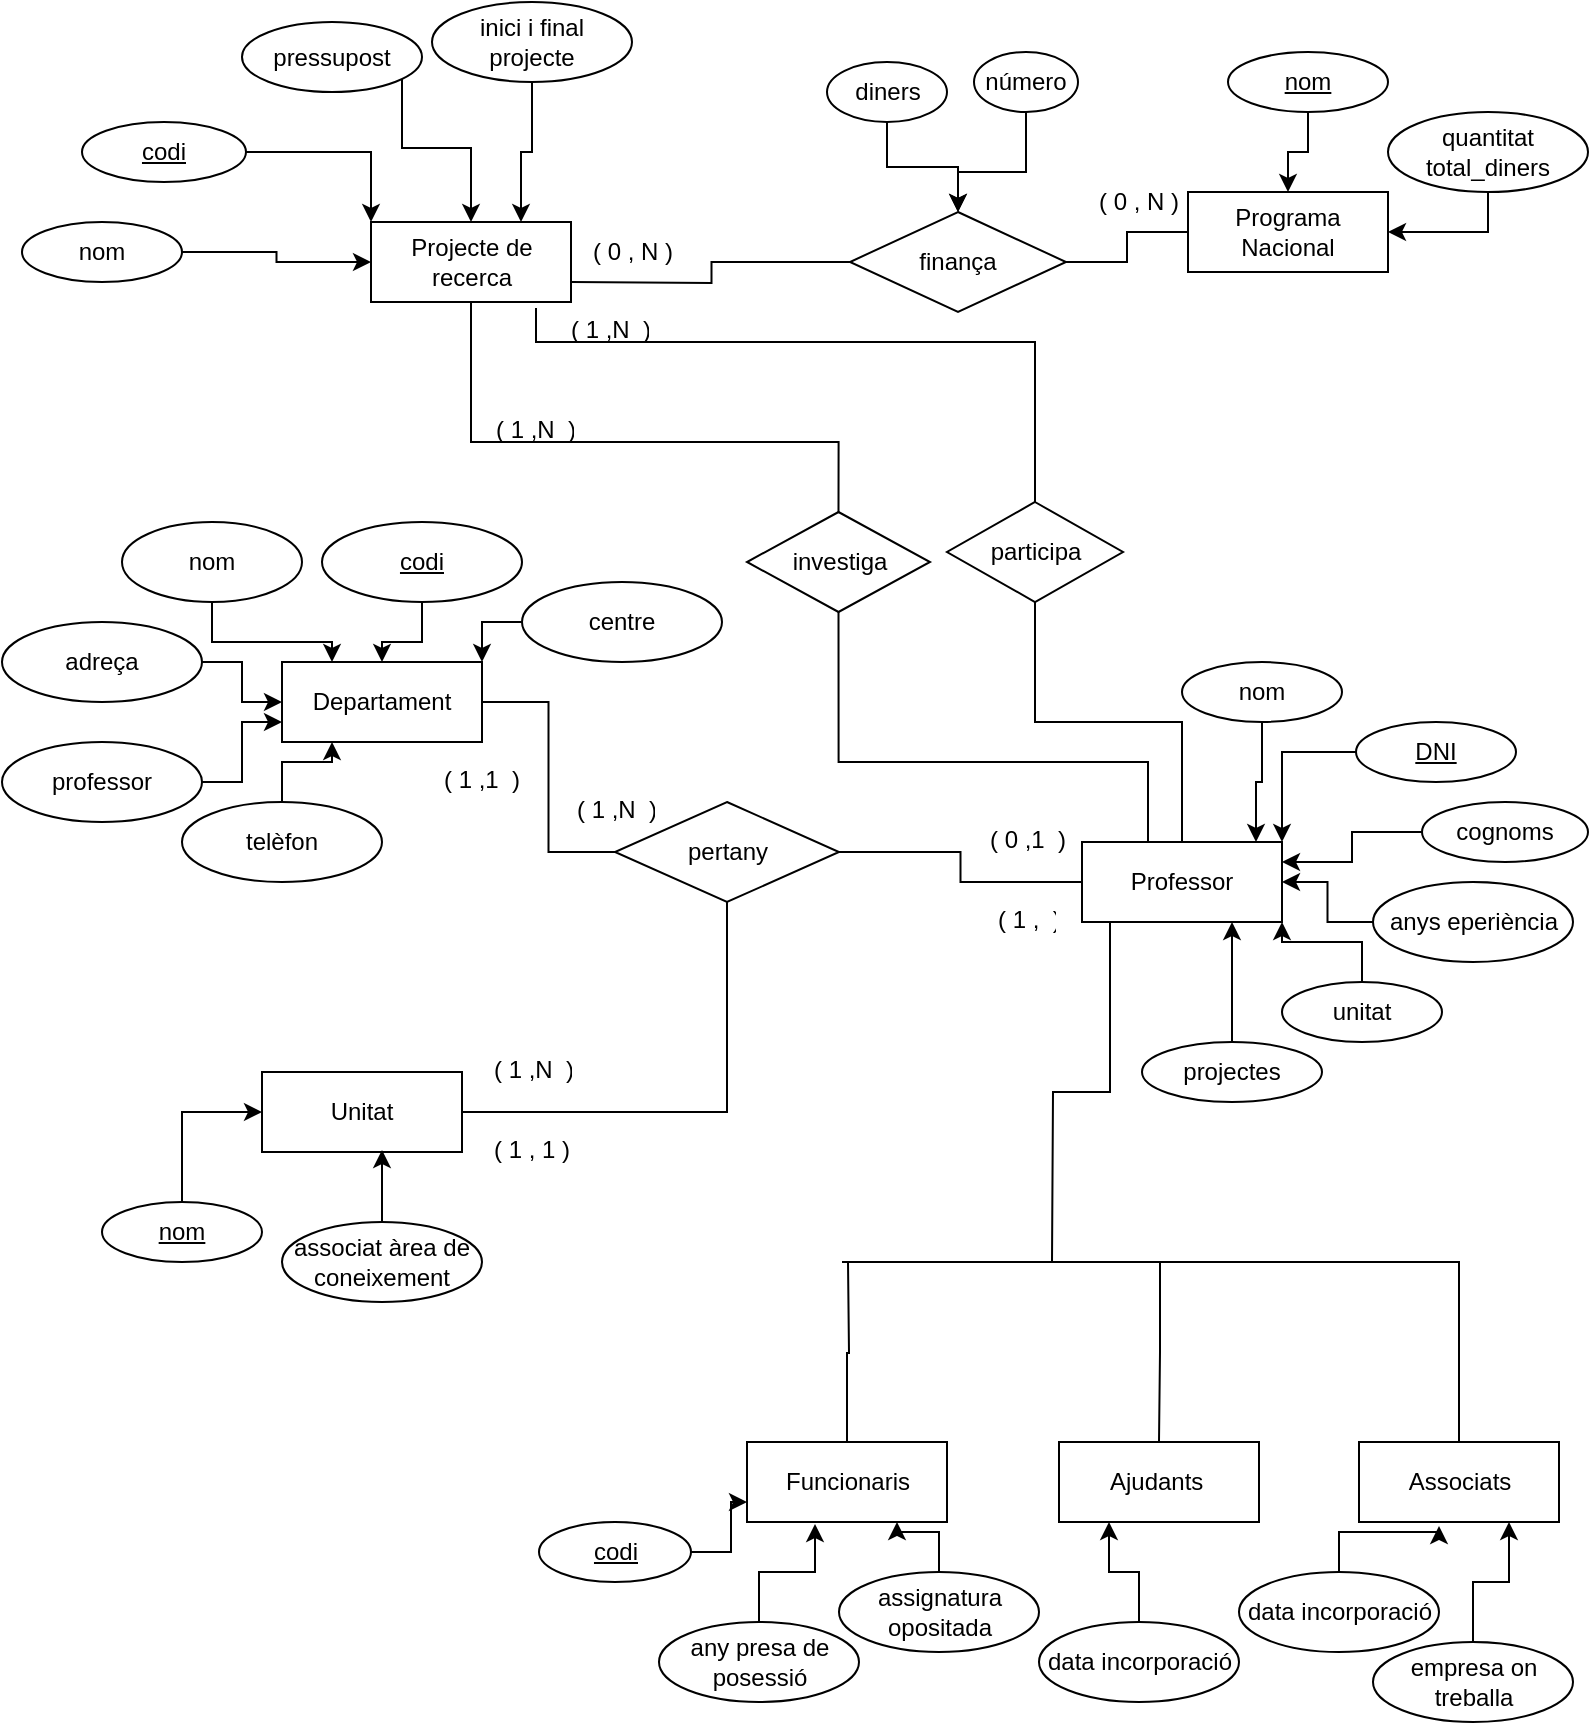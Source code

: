 <mxfile version="15.4.3" type="device"><diagram id="yfutF9VBBBx9h7LmLGyu" name="Page-1"><mxGraphModel dx="732" dy="793" grid="1" gridSize="10" guides="1" tooltips="1" connect="1" arrows="1" fold="1" page="1" pageScale="1" pageWidth="827" pageHeight="1169" math="0" shadow="0"><root><mxCell id="0"/><mxCell id="1" parent="0"/><mxCell id="xqXz4F04w7MAKQdVUbY2-1" value="Departament" style="whiteSpace=wrap;html=1;align=center;" vertex="1" parent="1"><mxGeometry x="160" y="380" width="100" height="40" as="geometry"/></mxCell><mxCell id="xqXz4F04w7MAKQdVUbY2-10" style="edgeStyle=orthogonalEdgeStyle;rounded=0;orthogonalLoop=1;jettySize=auto;html=1;entryX=0.25;entryY=0;entryDx=0;entryDy=0;" edge="1" parent="1" source="xqXz4F04w7MAKQdVUbY2-2" target="xqXz4F04w7MAKQdVUbY2-1"><mxGeometry relative="1" as="geometry"/></mxCell><mxCell id="xqXz4F04w7MAKQdVUbY2-2" value="nom" style="ellipse;whiteSpace=wrap;html=1;align=center;" vertex="1" parent="1"><mxGeometry x="80" y="310" width="90" height="40" as="geometry"/></mxCell><mxCell id="xqXz4F04w7MAKQdVUbY2-14" style="edgeStyle=orthogonalEdgeStyle;rounded=0;orthogonalLoop=1;jettySize=auto;html=1;entryX=0.5;entryY=0;entryDx=0;entryDy=0;" edge="1" parent="1" source="xqXz4F04w7MAKQdVUbY2-3" target="xqXz4F04w7MAKQdVUbY2-1"><mxGeometry relative="1" as="geometry"/></mxCell><mxCell id="xqXz4F04w7MAKQdVUbY2-3" value="codi" style="ellipse;whiteSpace=wrap;html=1;align=center;fontStyle=4;" vertex="1" parent="1"><mxGeometry x="180" y="310" width="100" height="40" as="geometry"/></mxCell><mxCell id="xqXz4F04w7MAKQdVUbY2-8" style="edgeStyle=orthogonalEdgeStyle;rounded=0;orthogonalLoop=1;jettySize=auto;html=1;entryX=1;entryY=0;entryDx=0;entryDy=0;" edge="1" parent="1" source="xqXz4F04w7MAKQdVUbY2-4" target="xqXz4F04w7MAKQdVUbY2-1"><mxGeometry relative="1" as="geometry"/></mxCell><mxCell id="xqXz4F04w7MAKQdVUbY2-4" value="centre" style="ellipse;whiteSpace=wrap;html=1;align=center;" vertex="1" parent="1"><mxGeometry x="280" y="340" width="100" height="40" as="geometry"/></mxCell><mxCell id="xqXz4F04w7MAKQdVUbY2-11" style="edgeStyle=orthogonalEdgeStyle;rounded=0;orthogonalLoop=1;jettySize=auto;html=1;" edge="1" parent="1" source="xqXz4F04w7MAKQdVUbY2-5" target="xqXz4F04w7MAKQdVUbY2-1"><mxGeometry relative="1" as="geometry"/></mxCell><mxCell id="xqXz4F04w7MAKQdVUbY2-5" value="adreça" style="ellipse;whiteSpace=wrap;html=1;align=center;" vertex="1" parent="1"><mxGeometry x="20" y="360" width="100" height="40" as="geometry"/></mxCell><mxCell id="xqXz4F04w7MAKQdVUbY2-12" style="edgeStyle=orthogonalEdgeStyle;rounded=0;orthogonalLoop=1;jettySize=auto;html=1;entryX=0;entryY=0.75;entryDx=0;entryDy=0;" edge="1" parent="1" source="xqXz4F04w7MAKQdVUbY2-6" target="xqXz4F04w7MAKQdVUbY2-1"><mxGeometry relative="1" as="geometry"/></mxCell><mxCell id="xqXz4F04w7MAKQdVUbY2-6" value="professor" style="ellipse;whiteSpace=wrap;html=1;align=center;" vertex="1" parent="1"><mxGeometry x="20" y="420" width="100" height="40" as="geometry"/></mxCell><mxCell id="xqXz4F04w7MAKQdVUbY2-13" style="edgeStyle=orthogonalEdgeStyle;rounded=0;orthogonalLoop=1;jettySize=auto;html=1;entryX=0.25;entryY=1;entryDx=0;entryDy=0;" edge="1" parent="1" source="xqXz4F04w7MAKQdVUbY2-7" target="xqXz4F04w7MAKQdVUbY2-1"><mxGeometry relative="1" as="geometry"/></mxCell><mxCell id="xqXz4F04w7MAKQdVUbY2-7" value="telèfon" style="ellipse;whiteSpace=wrap;html=1;align=center;" vertex="1" parent="1"><mxGeometry x="110" y="450" width="100" height="40" as="geometry"/></mxCell><mxCell id="xqXz4F04w7MAKQdVUbY2-15" value="Professor" style="whiteSpace=wrap;html=1;align=center;" vertex="1" parent="1"><mxGeometry x="560" y="470" width="100" height="40" as="geometry"/></mxCell><mxCell id="xqXz4F04w7MAKQdVUbY2-22" style="edgeStyle=orthogonalEdgeStyle;rounded=0;orthogonalLoop=1;jettySize=auto;html=1;entryX=0.87;entryY=0;entryDx=0;entryDy=0;entryPerimeter=0;" edge="1" parent="1" source="xqXz4F04w7MAKQdVUbY2-16" target="xqXz4F04w7MAKQdVUbY2-15"><mxGeometry relative="1" as="geometry"/></mxCell><mxCell id="xqXz4F04w7MAKQdVUbY2-16" value="nom" style="ellipse;whiteSpace=wrap;html=1;align=center;" vertex="1" parent="1"><mxGeometry x="610" y="380" width="80" height="30" as="geometry"/></mxCell><mxCell id="xqXz4F04w7MAKQdVUbY2-23" style="edgeStyle=orthogonalEdgeStyle;rounded=0;orthogonalLoop=1;jettySize=auto;html=1;entryX=1;entryY=0;entryDx=0;entryDy=0;" edge="1" parent="1" source="xqXz4F04w7MAKQdVUbY2-17" target="xqXz4F04w7MAKQdVUbY2-15"><mxGeometry relative="1" as="geometry"/></mxCell><mxCell id="xqXz4F04w7MAKQdVUbY2-17" value="DNI" style="ellipse;whiteSpace=wrap;html=1;align=center;fontStyle=4;" vertex="1" parent="1"><mxGeometry x="697" y="410" width="80" height="30" as="geometry"/></mxCell><mxCell id="xqXz4F04w7MAKQdVUbY2-24" style="edgeStyle=orthogonalEdgeStyle;rounded=0;orthogonalLoop=1;jettySize=auto;html=1;entryX=1;entryY=0.25;entryDx=0;entryDy=0;" edge="1" parent="1" source="xqXz4F04w7MAKQdVUbY2-18" target="xqXz4F04w7MAKQdVUbY2-15"><mxGeometry relative="1" as="geometry"/></mxCell><mxCell id="xqXz4F04w7MAKQdVUbY2-18" value="cognoms" style="ellipse;whiteSpace=wrap;html=1;align=center;" vertex="1" parent="1"><mxGeometry x="730" y="450" width="83" height="30" as="geometry"/></mxCell><mxCell id="xqXz4F04w7MAKQdVUbY2-25" style="edgeStyle=orthogonalEdgeStyle;rounded=0;orthogonalLoop=1;jettySize=auto;html=1;entryX=1;entryY=0.5;entryDx=0;entryDy=0;" edge="1" parent="1" source="xqXz4F04w7MAKQdVUbY2-19" target="xqXz4F04w7MAKQdVUbY2-15"><mxGeometry relative="1" as="geometry"/></mxCell><mxCell id="xqXz4F04w7MAKQdVUbY2-19" value="anys eperiència" style="ellipse;whiteSpace=wrap;html=1;align=center;" vertex="1" parent="1"><mxGeometry x="705.5" y="490" width="100" height="40" as="geometry"/></mxCell><mxCell id="xqXz4F04w7MAKQdVUbY2-28" style="edgeStyle=orthogonalEdgeStyle;rounded=0;orthogonalLoop=1;jettySize=auto;html=1;entryX=1;entryY=1;entryDx=0;entryDy=0;" edge="1" parent="1" source="xqXz4F04w7MAKQdVUbY2-20" target="xqXz4F04w7MAKQdVUbY2-15"><mxGeometry relative="1" as="geometry"/></mxCell><mxCell id="xqXz4F04w7MAKQdVUbY2-20" value="unitat" style="ellipse;whiteSpace=wrap;html=1;align=center;" vertex="1" parent="1"><mxGeometry x="660" y="540" width="80" height="30" as="geometry"/></mxCell><mxCell id="xqXz4F04w7MAKQdVUbY2-80" style="edgeStyle=orthogonalEdgeStyle;rounded=0;orthogonalLoop=1;jettySize=auto;html=1;entryX=0.75;entryY=1;entryDx=0;entryDy=0;" edge="1" parent="1" source="xqXz4F04w7MAKQdVUbY2-21" target="xqXz4F04w7MAKQdVUbY2-15"><mxGeometry relative="1" as="geometry"/></mxCell><mxCell id="xqXz4F04w7MAKQdVUbY2-21" value="projectes" style="ellipse;whiteSpace=wrap;html=1;align=center;" vertex="1" parent="1"><mxGeometry x="590" y="570" width="90" height="30" as="geometry"/></mxCell><mxCell id="xqXz4F04w7MAKQdVUbY2-31" value="" style="endArrow=none;html=1;rounded=0;edgeStyle=orthogonalEdgeStyle;exitX=0.14;exitY=1;exitDx=0;exitDy=0;exitPerimeter=0;" edge="1" parent="1" source="xqXz4F04w7MAKQdVUbY2-15"><mxGeometry relative="1" as="geometry"><mxPoint x="420" y="560" as="sourcePoint"/><mxPoint x="545" y="680" as="targetPoint"/></mxGeometry></mxCell><mxCell id="xqXz4F04w7MAKQdVUbY2-32" value="Funcionaris" style="whiteSpace=wrap;html=1;align=center;" vertex="1" parent="1"><mxGeometry x="392.5" y="770" width="100" height="40" as="geometry"/></mxCell><mxCell id="xqXz4F04w7MAKQdVUbY2-33" value="Ajudants&amp;nbsp;" style="whiteSpace=wrap;html=1;align=center;" vertex="1" parent="1"><mxGeometry x="548.5" y="770" width="100" height="40" as="geometry"/></mxCell><mxCell id="xqXz4F04w7MAKQdVUbY2-34" value="Associats" style="whiteSpace=wrap;html=1;align=center;" vertex="1" parent="1"><mxGeometry x="698.5" y="770" width="100" height="40" as="geometry"/></mxCell><mxCell id="xqXz4F04w7MAKQdVUbY2-50" style="edgeStyle=orthogonalEdgeStyle;rounded=0;orthogonalLoop=1;jettySize=auto;html=1;entryX=0.25;entryY=1;entryDx=0;entryDy=0;" edge="1" parent="1" source="xqXz4F04w7MAKQdVUbY2-39" target="xqXz4F04w7MAKQdVUbY2-33"><mxGeometry relative="1" as="geometry"/></mxCell><mxCell id="xqXz4F04w7MAKQdVUbY2-39" value="data incorporació" style="ellipse;whiteSpace=wrap;html=1;align=center;" vertex="1" parent="1"><mxGeometry x="538.5" y="860" width="100" height="40" as="geometry"/></mxCell><mxCell id="xqXz4F04w7MAKQdVUbY2-46" style="edgeStyle=orthogonalEdgeStyle;rounded=0;orthogonalLoop=1;jettySize=auto;html=1;entryX=0.34;entryY=1.025;entryDx=0;entryDy=0;entryPerimeter=0;" edge="1" parent="1" source="xqXz4F04w7MAKQdVUbY2-40" target="xqXz4F04w7MAKQdVUbY2-32"><mxGeometry relative="1" as="geometry"/></mxCell><mxCell id="xqXz4F04w7MAKQdVUbY2-40" value="any presa de posessió" style="ellipse;whiteSpace=wrap;html=1;align=center;" vertex="1" parent="1"><mxGeometry x="348.5" y="860" width="100" height="40" as="geometry"/></mxCell><mxCell id="xqXz4F04w7MAKQdVUbY2-49" style="edgeStyle=orthogonalEdgeStyle;rounded=0;orthogonalLoop=1;jettySize=auto;html=1;entryX=0.75;entryY=1;entryDx=0;entryDy=0;" edge="1" parent="1" source="xqXz4F04w7MAKQdVUbY2-41" target="xqXz4F04w7MAKQdVUbY2-32"><mxGeometry relative="1" as="geometry"/></mxCell><mxCell id="xqXz4F04w7MAKQdVUbY2-41" value="assignatura opositada" style="ellipse;whiteSpace=wrap;html=1;align=center;" vertex="1" parent="1"><mxGeometry x="438.5" y="835" width="100" height="40" as="geometry"/></mxCell><mxCell id="xqXz4F04w7MAKQdVUbY2-55" style="edgeStyle=orthogonalEdgeStyle;rounded=0;orthogonalLoop=1;jettySize=auto;html=1;entryX=0.4;entryY=1.05;entryDx=0;entryDy=0;entryPerimeter=0;" edge="1" parent="1" source="xqXz4F04w7MAKQdVUbY2-42" target="xqXz4F04w7MAKQdVUbY2-34"><mxGeometry relative="1" as="geometry"/></mxCell><mxCell id="xqXz4F04w7MAKQdVUbY2-42" value="data incorporació" style="ellipse;whiteSpace=wrap;html=1;align=center;" vertex="1" parent="1"><mxGeometry x="638.5" y="835" width="100" height="40" as="geometry"/></mxCell><mxCell id="xqXz4F04w7MAKQdVUbY2-68" style="edgeStyle=orthogonalEdgeStyle;rounded=0;orthogonalLoop=1;jettySize=auto;html=1;entryX=0;entryY=0.75;entryDx=0;entryDy=0;" edge="1" parent="1" source="xqXz4F04w7MAKQdVUbY2-43" target="xqXz4F04w7MAKQdVUbY2-32"><mxGeometry relative="1" as="geometry"/></mxCell><mxCell id="xqXz4F04w7MAKQdVUbY2-43" value="codi" style="ellipse;whiteSpace=wrap;html=1;align=center;fontStyle=4;" vertex="1" parent="1"><mxGeometry x="288.5" y="810" width="76" height="30" as="geometry"/></mxCell><mxCell id="xqXz4F04w7MAKQdVUbY2-52" style="edgeStyle=orthogonalEdgeStyle;rounded=0;orthogonalLoop=1;jettySize=auto;html=1;entryX=0.75;entryY=1;entryDx=0;entryDy=0;" edge="1" parent="1" source="xqXz4F04w7MAKQdVUbY2-44" target="xqXz4F04w7MAKQdVUbY2-34"><mxGeometry relative="1" as="geometry"/></mxCell><mxCell id="xqXz4F04w7MAKQdVUbY2-44" value="empresa on treballa" style="ellipse;whiteSpace=wrap;html=1;align=center;" vertex="1" parent="1"><mxGeometry x="705.5" y="870" width="100" height="40" as="geometry"/></mxCell><mxCell id="xqXz4F04w7MAKQdVUbY2-56" value="Projecte de recerca" style="whiteSpace=wrap;html=1;align=center;" vertex="1" parent="1"><mxGeometry x="204.5" y="160" width="100" height="40" as="geometry"/></mxCell><mxCell id="xqXz4F04w7MAKQdVUbY2-65" style="edgeStyle=orthogonalEdgeStyle;rounded=0;orthogonalLoop=1;jettySize=auto;html=1;entryX=0;entryY=0.5;entryDx=0;entryDy=0;" edge="1" parent="1" source="xqXz4F04w7MAKQdVUbY2-57" target="xqXz4F04w7MAKQdVUbY2-56"><mxGeometry relative="1" as="geometry"/></mxCell><mxCell id="xqXz4F04w7MAKQdVUbY2-57" value="nom" style="ellipse;whiteSpace=wrap;html=1;align=center;" vertex="1" parent="1"><mxGeometry x="30" y="160" width="80" height="30" as="geometry"/></mxCell><mxCell id="xqXz4F04w7MAKQdVUbY2-64" style="edgeStyle=orthogonalEdgeStyle;rounded=0;orthogonalLoop=1;jettySize=auto;html=1;entryX=0;entryY=0;entryDx=0;entryDy=0;" edge="1" parent="1" source="xqXz4F04w7MAKQdVUbY2-58" target="xqXz4F04w7MAKQdVUbY2-56"><mxGeometry relative="1" as="geometry"/></mxCell><mxCell id="xqXz4F04w7MAKQdVUbY2-58" value="codi" style="ellipse;whiteSpace=wrap;html=1;align=center;fontStyle=4;" vertex="1" parent="1"><mxGeometry x="60" y="110" width="82" height="30" as="geometry"/></mxCell><mxCell id="xqXz4F04w7MAKQdVUbY2-108" style="edgeStyle=orthogonalEdgeStyle;rounded=0;orthogonalLoop=1;jettySize=auto;html=1;entryX=0.5;entryY=0;entryDx=0;entryDy=0;" edge="1" parent="1" source="xqXz4F04w7MAKQdVUbY2-59" target="xqXz4F04w7MAKQdVUbY2-56"><mxGeometry relative="1" as="geometry"><Array as="points"><mxPoint x="220" y="123"/><mxPoint x="255" y="123"/></Array></mxGeometry></mxCell><mxCell id="xqXz4F04w7MAKQdVUbY2-59" value="pressupost" style="ellipse;whiteSpace=wrap;html=1;align=center;" vertex="1" parent="1"><mxGeometry x="140" y="60" width="90" height="35" as="geometry"/></mxCell><mxCell id="xqXz4F04w7MAKQdVUbY2-62" style="edgeStyle=orthogonalEdgeStyle;rounded=0;orthogonalLoop=1;jettySize=auto;html=1;entryX=0.75;entryY=0;entryDx=0;entryDy=0;" edge="1" parent="1" source="xqXz4F04w7MAKQdVUbY2-60" target="xqXz4F04w7MAKQdVUbY2-56"><mxGeometry relative="1" as="geometry"/></mxCell><mxCell id="xqXz4F04w7MAKQdVUbY2-60" value="inici i final projecte" style="ellipse;whiteSpace=wrap;html=1;align=center;" vertex="1" parent="1"><mxGeometry x="235" y="50" width="100" height="40" as="geometry"/></mxCell><mxCell id="xqXz4F04w7MAKQdVUbY2-66" value="investiga" style="shape=rhombus;perimeter=rhombusPerimeter;whiteSpace=wrap;html=1;align=center;" vertex="1" parent="1"><mxGeometry x="392.5" y="305" width="91.5" height="50" as="geometry"/></mxCell><mxCell id="xqXz4F04w7MAKQdVUbY2-70" value="Unitat" style="whiteSpace=wrap;html=1;align=center;" vertex="1" parent="1"><mxGeometry x="150" y="585" width="100" height="40" as="geometry"/></mxCell><mxCell id="xqXz4F04w7MAKQdVUbY2-73" style="edgeStyle=orthogonalEdgeStyle;rounded=0;orthogonalLoop=1;jettySize=auto;html=1;entryX=0;entryY=0.5;entryDx=0;entryDy=0;" edge="1" parent="1" source="xqXz4F04w7MAKQdVUbY2-72" target="xqXz4F04w7MAKQdVUbY2-70"><mxGeometry relative="1" as="geometry"/></mxCell><mxCell id="xqXz4F04w7MAKQdVUbY2-72" value="nom" style="ellipse;whiteSpace=wrap;html=1;align=center;fontStyle=4;" vertex="1" parent="1"><mxGeometry x="70" y="650" width="80" height="30" as="geometry"/></mxCell><mxCell id="xqXz4F04w7MAKQdVUbY2-75" style="edgeStyle=orthogonalEdgeStyle;rounded=0;orthogonalLoop=1;jettySize=auto;html=1;entryX=0.6;entryY=0.975;entryDx=0;entryDy=0;entryPerimeter=0;" edge="1" parent="1" source="xqXz4F04w7MAKQdVUbY2-74" target="xqXz4F04w7MAKQdVUbY2-70"><mxGeometry relative="1" as="geometry"/></mxCell><mxCell id="xqXz4F04w7MAKQdVUbY2-74" value="associat àrea de coneixement" style="ellipse;whiteSpace=wrap;html=1;align=center;" vertex="1" parent="1"><mxGeometry x="160" y="660" width="100" height="40" as="geometry"/></mxCell><mxCell id="xqXz4F04w7MAKQdVUbY2-76" value="pertany" style="shape=rhombus;perimeter=rhombusPerimeter;whiteSpace=wrap;html=1;align=center;" vertex="1" parent="1"><mxGeometry x="326.5" y="450" width="112" height="50" as="geometry"/></mxCell><mxCell id="xqXz4F04w7MAKQdVUbY2-77" value="" style="endArrow=none;html=1;rounded=0;edgeStyle=orthogonalEdgeStyle;exitX=1;exitY=0.5;exitDx=0;exitDy=0;entryX=0.5;entryY=1;entryDx=0;entryDy=0;" edge="1" parent="1" source="xqXz4F04w7MAKQdVUbY2-70" target="xqXz4F04w7MAKQdVUbY2-76"><mxGeometry relative="1" as="geometry"><mxPoint x="250" y="530" as="sourcePoint"/><mxPoint x="410" y="530" as="targetPoint"/></mxGeometry></mxCell><mxCell id="xqXz4F04w7MAKQdVUbY2-78" value="" style="endArrow=none;html=1;rounded=0;edgeStyle=orthogonalEdgeStyle;exitX=1;exitY=0.5;exitDx=0;exitDy=0;entryX=0;entryY=0.5;entryDx=0;entryDy=0;" edge="1" parent="1" source="xqXz4F04w7MAKQdVUbY2-1" target="xqXz4F04w7MAKQdVUbY2-76"><mxGeometry relative="1" as="geometry"><mxPoint x="270" y="430" as="sourcePoint"/><mxPoint x="430" y="430" as="targetPoint"/></mxGeometry></mxCell><mxCell id="xqXz4F04w7MAKQdVUbY2-79" value="" style="endArrow=none;html=1;rounded=0;edgeStyle=orthogonalEdgeStyle;exitX=1;exitY=0.5;exitDx=0;exitDy=0;entryX=0;entryY=0.5;entryDx=0;entryDy=0;" edge="1" parent="1" source="xqXz4F04w7MAKQdVUbY2-76" target="xqXz4F04w7MAKQdVUbY2-15"><mxGeometry relative="1" as="geometry"><mxPoint x="390" y="410" as="sourcePoint"/><mxPoint x="550" y="410" as="targetPoint"/></mxGeometry></mxCell><mxCell id="xqXz4F04w7MAKQdVUbY2-81" value="" style="endArrow=none;html=1;rounded=0;edgeStyle=orthogonalEdgeStyle;exitX=0.5;exitY=1;exitDx=0;exitDy=0;entryX=0.5;entryY=0;entryDx=0;entryDy=0;" edge="1" parent="1" source="xqXz4F04w7MAKQdVUbY2-56" target="xqXz4F04w7MAKQdVUbY2-66"><mxGeometry relative="1" as="geometry"><mxPoint x="310" y="230" as="sourcePoint"/><mxPoint x="470" y="230" as="targetPoint"/><Array as="points"><mxPoint x="255" y="270"/><mxPoint x="438" y="270"/></Array></mxGeometry></mxCell><mxCell id="xqXz4F04w7MAKQdVUbY2-82" value="" style="endArrow=none;html=1;rounded=0;edgeStyle=orthogonalEdgeStyle;exitX=0.5;exitY=1;exitDx=0;exitDy=0;entryX=0.33;entryY=0;entryDx=0;entryDy=0;entryPerimeter=0;" edge="1" parent="1" source="xqXz4F04w7MAKQdVUbY2-66" target="xqXz4F04w7MAKQdVUbY2-15"><mxGeometry relative="1" as="geometry"><mxPoint x="640" y="280" as="sourcePoint"/><mxPoint x="594" y="440" as="targetPoint"/><Array as="points"><mxPoint x="438" y="430"/><mxPoint x="593" y="430"/></Array></mxGeometry></mxCell><mxCell id="xqXz4F04w7MAKQdVUbY2-83" value="( 1 , 1 )" style="text;strokeColor=none;fillColor=none;spacingLeft=4;spacingRight=4;overflow=hidden;rotatable=0;points=[[0,0.5],[1,0.5]];portConstraint=eastwest;fontSize=12;" vertex="1" parent="1"><mxGeometry x="260" y="610" width="51" height="30" as="geometry"/></mxCell><mxCell id="xqXz4F04w7MAKQdVUbY2-84" value="( 1 ,1  )" style="text;strokeColor=none;fillColor=none;spacingLeft=4;spacingRight=4;overflow=hidden;rotatable=0;points=[[0,0.5],[1,0.5]];portConstraint=eastwest;fontSize=12;" vertex="1" parent="1"><mxGeometry x="235" y="425" width="50" height="30" as="geometry"/></mxCell><mxCell id="xqXz4F04w7MAKQdVUbY2-85" value="( 1 ,  )" style="text;strokeColor=none;fillColor=none;spacingLeft=4;spacingRight=4;overflow=hidden;rotatable=0;points=[[0,0.5],[1,0.5]];portConstraint=eastwest;fontSize=12;" vertex="1" parent="1"><mxGeometry x="512" y="495" width="40" height="30" as="geometry"/></mxCell><mxCell id="xqXz4F04w7MAKQdVUbY2-86" value="( 1 ,N  )" style="text;strokeColor=none;fillColor=none;spacingLeft=4;spacingRight=4;overflow=hidden;rotatable=0;points=[[0,0.5],[1,0.5]];portConstraint=eastwest;fontSize=12;" vertex="1" parent="1"><mxGeometry x="260" y="570" width="50" height="30" as="geometry"/></mxCell><mxCell id="xqXz4F04w7MAKQdVUbY2-87" value="( 1 ,N  )" style="text;strokeColor=none;fillColor=none;spacingLeft=4;spacingRight=4;overflow=hidden;rotatable=0;points=[[0,0.5],[1,0.5]];portConstraint=eastwest;fontSize=12;" vertex="1" parent="1"><mxGeometry x="261" y="250" width="50" height="30" as="geometry"/></mxCell><mxCell id="xqXz4F04w7MAKQdVUbY2-88" value="" style="endArrow=none;html=1;rounded=0;edgeStyle=orthogonalEdgeStyle;entryX=0.5;entryY=0;entryDx=0;entryDy=0;" edge="1" parent="1" target="xqXz4F04w7MAKQdVUbY2-34"><mxGeometry relative="1" as="geometry"><mxPoint x="440" y="680" as="sourcePoint"/><mxPoint x="660" y="670" as="targetPoint"/><Array as="points"><mxPoint x="749" y="680"/></Array></mxGeometry></mxCell><mxCell id="xqXz4F04w7MAKQdVUbY2-89" value="" style="endArrow=none;html=1;rounded=0;edgeStyle=orthogonalEdgeStyle;entryX=0.5;entryY=0;entryDx=0;entryDy=0;" edge="1" parent="1" target="xqXz4F04w7MAKQdVUbY2-32"><mxGeometry relative="1" as="geometry"><mxPoint x="443" y="680" as="sourcePoint"/><mxPoint x="500" y="710" as="targetPoint"/></mxGeometry></mxCell><mxCell id="xqXz4F04w7MAKQdVUbY2-90" value="" style="endArrow=none;html=1;rounded=0;edgeStyle=orthogonalEdgeStyle;entryX=0.5;entryY=0;entryDx=0;entryDy=0;" edge="1" parent="1" target="xqXz4F04w7MAKQdVUbY2-33"><mxGeometry relative="1" as="geometry"><mxPoint x="590" y="680" as="sourcePoint"/><mxPoint x="690" y="710" as="targetPoint"/><Array as="points"><mxPoint x="599" y="680"/><mxPoint x="599" y="725"/></Array></mxGeometry></mxCell><mxCell id="xqXz4F04w7MAKQdVUbY2-91" value="Programa Nacional" style="whiteSpace=wrap;html=1;align=center;" vertex="1" parent="1"><mxGeometry x="613" y="145" width="100" height="40" as="geometry"/></mxCell><mxCell id="xqXz4F04w7MAKQdVUbY2-94" style="edgeStyle=orthogonalEdgeStyle;rounded=0;orthogonalLoop=1;jettySize=auto;html=1;" edge="1" parent="1" source="xqXz4F04w7MAKQdVUbY2-92" target="xqXz4F04w7MAKQdVUbY2-91"><mxGeometry relative="1" as="geometry"/></mxCell><mxCell id="xqXz4F04w7MAKQdVUbY2-92" value="nom" style="ellipse;whiteSpace=wrap;html=1;align=center;fontStyle=4;" vertex="1" parent="1"><mxGeometry x="633" y="75" width="80" height="30" as="geometry"/></mxCell><mxCell id="xqXz4F04w7MAKQdVUbY2-95" style="edgeStyle=orthogonalEdgeStyle;rounded=0;orthogonalLoop=1;jettySize=auto;html=1;entryX=1;entryY=0.5;entryDx=0;entryDy=0;" edge="1" parent="1" source="xqXz4F04w7MAKQdVUbY2-93" target="xqXz4F04w7MAKQdVUbY2-91"><mxGeometry relative="1" as="geometry"/></mxCell><mxCell id="xqXz4F04w7MAKQdVUbY2-93" value="quantitat total_diners" style="ellipse;whiteSpace=wrap;html=1;align=center;" vertex="1" parent="1"><mxGeometry x="713" y="105" width="100" height="40" as="geometry"/></mxCell><mxCell id="xqXz4F04w7MAKQdVUbY2-96" value="finança" style="shape=rhombus;perimeter=rhombusPerimeter;whiteSpace=wrap;html=1;align=center;" vertex="1" parent="1"><mxGeometry x="444" y="155" width="108" height="50" as="geometry"/></mxCell><mxCell id="xqXz4F04w7MAKQdVUbY2-97" value="" style="endArrow=none;html=1;rounded=0;edgeStyle=orthogonalEdgeStyle;exitX=1;exitY=0.5;exitDx=0;exitDy=0;entryX=0;entryY=0.5;entryDx=0;entryDy=0;" edge="1" parent="1" source="xqXz4F04w7MAKQdVUbY2-96" target="xqXz4F04w7MAKQdVUbY2-91"><mxGeometry relative="1" as="geometry"><mxPoint x="590" y="220" as="sourcePoint"/><mxPoint x="750" y="220" as="targetPoint"/></mxGeometry></mxCell><mxCell id="xqXz4F04w7MAKQdVUbY2-98" value="" style="endArrow=none;html=1;rounded=0;edgeStyle=orthogonalEdgeStyle;entryX=0;entryY=0.5;entryDx=0;entryDy=0;" edge="1" parent="1" target="xqXz4F04w7MAKQdVUbY2-96"><mxGeometry relative="1" as="geometry"><mxPoint x="304.5" y="190" as="sourcePoint"/><mxPoint x="464.5" y="190" as="targetPoint"/></mxGeometry></mxCell><mxCell id="xqXz4F04w7MAKQdVUbY2-99" value="participa" style="shape=rhombus;perimeter=rhombusPerimeter;whiteSpace=wrap;html=1;align=center;" vertex="1" parent="1"><mxGeometry x="492.5" y="300" width="88" height="50" as="geometry"/></mxCell><mxCell id="xqXz4F04w7MAKQdVUbY2-100" value="" style="endArrow=none;html=1;rounded=0;edgeStyle=orthogonalEdgeStyle;exitX=0.5;exitY=1;exitDx=0;exitDy=0;entryX=0.5;entryY=0;entryDx=0;entryDy=0;" edge="1" parent="1" source="xqXz4F04w7MAKQdVUbY2-99" target="xqXz4F04w7MAKQdVUbY2-15"><mxGeometry relative="1" as="geometry"><mxPoint x="450" y="230" as="sourcePoint"/><mxPoint x="610" y="230" as="targetPoint"/></mxGeometry></mxCell><mxCell id="xqXz4F04w7MAKQdVUbY2-101" value="" style="endArrow=none;html=1;rounded=0;edgeStyle=orthogonalEdgeStyle;exitX=0.825;exitY=1.075;exitDx=0;exitDy=0;exitPerimeter=0;entryX=0.5;entryY=0;entryDx=0;entryDy=0;" edge="1" parent="1" source="xqXz4F04w7MAKQdVUbY2-56" target="xqXz4F04w7MAKQdVUbY2-99"><mxGeometry relative="1" as="geometry"><mxPoint x="380" y="230" as="sourcePoint"/><mxPoint x="540" y="230" as="targetPoint"/><Array as="points"><mxPoint x="287" y="220"/><mxPoint x="537" y="220"/></Array></mxGeometry></mxCell><mxCell id="xqXz4F04w7MAKQdVUbY2-105" style="edgeStyle=orthogonalEdgeStyle;rounded=0;orthogonalLoop=1;jettySize=auto;html=1;entryX=0.5;entryY=0;entryDx=0;entryDy=0;" edge="1" parent="1" source="xqXz4F04w7MAKQdVUbY2-103" target="xqXz4F04w7MAKQdVUbY2-96"><mxGeometry relative="1" as="geometry"/></mxCell><mxCell id="xqXz4F04w7MAKQdVUbY2-103" value="diners" style="ellipse;whiteSpace=wrap;html=1;align=center;" vertex="1" parent="1"><mxGeometry x="432.5" y="80" width="60" height="30" as="geometry"/></mxCell><mxCell id="xqXz4F04w7MAKQdVUbY2-106" style="edgeStyle=orthogonalEdgeStyle;rounded=0;orthogonalLoop=1;jettySize=auto;html=1;" edge="1" parent="1" source="xqXz4F04w7MAKQdVUbY2-104" target="xqXz4F04w7MAKQdVUbY2-96"><mxGeometry relative="1" as="geometry"><Array as="points"><mxPoint x="532" y="135"/><mxPoint x="498" y="135"/></Array></mxGeometry></mxCell><mxCell id="xqXz4F04w7MAKQdVUbY2-104" value="número" style="ellipse;whiteSpace=wrap;html=1;align=center;" vertex="1" parent="1"><mxGeometry x="506" y="75" width="52" height="30" as="geometry"/></mxCell><mxCell id="xqXz4F04w7MAKQdVUbY2-107" value="( 0 , N )" style="text;html=1;align=center;verticalAlign=middle;resizable=0;points=[];autosize=1;strokeColor=none;fillColor=none;" vertex="1" parent="1"><mxGeometry x="558" y="140" width="60" height="20" as="geometry"/></mxCell><mxCell id="xqXz4F04w7MAKQdVUbY2-110" value="( 1 ,N  )" style="text;strokeColor=none;fillColor=none;spacingLeft=4;spacingRight=4;overflow=hidden;rotatable=0;points=[[0,0.5],[1,0.5]];portConstraint=eastwest;fontSize=12;" vertex="1" parent="1"><mxGeometry x="298.5" y="200" width="50" height="30" as="geometry"/></mxCell><mxCell id="xqXz4F04w7MAKQdVUbY2-111" value="( 0 , N )" style="text;html=1;align=center;verticalAlign=middle;resizable=0;points=[];autosize=1;strokeColor=none;fillColor=none;" vertex="1" parent="1"><mxGeometry x="304.5" y="165" width="60" height="20" as="geometry"/></mxCell><mxCell id="xqXz4F04w7MAKQdVUbY2-112" value="( 1 ,N  )" style="text;strokeColor=none;fillColor=none;spacingLeft=4;spacingRight=4;overflow=hidden;rotatable=0;points=[[0,0.5],[1,0.5]];portConstraint=eastwest;fontSize=12;" vertex="1" parent="1"><mxGeometry x="301.5" y="440" width="50" height="30" as="geometry"/></mxCell><mxCell id="xqXz4F04w7MAKQdVUbY2-113" value="( 0 ,1  )" style="text;strokeColor=none;fillColor=none;spacingLeft=4;spacingRight=4;overflow=hidden;rotatable=0;points=[[0,0.5],[1,0.5]];portConstraint=eastwest;fontSize=12;" vertex="1" parent="1"><mxGeometry x="508" y="455" width="50" height="30" as="geometry"/></mxCell></root></mxGraphModel></diagram></mxfile>